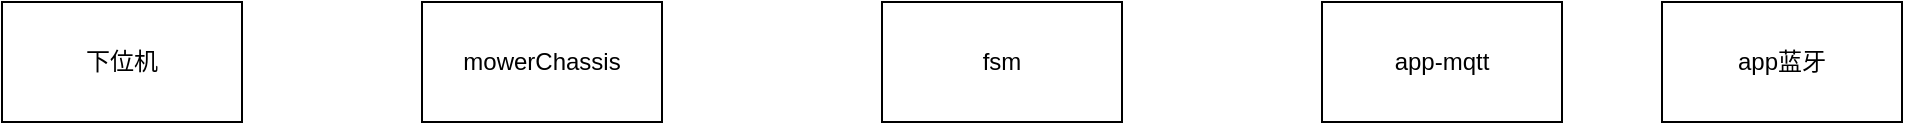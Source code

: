 <mxfile version="21.7.5" type="github">
  <diagram name="第 1 页" id="oCYpRtvaUHR6xO9NjpDM">
    <mxGraphModel dx="1136" dy="531" grid="1" gridSize="10" guides="1" tooltips="1" connect="1" arrows="1" fold="1" page="1" pageScale="1" pageWidth="827" pageHeight="1169" math="0" shadow="0">
      <root>
        <mxCell id="0" />
        <mxCell id="1" parent="0" />
        <mxCell id="23vE4xYSwetBQoZ4-E83-1" value="下位机" style="rounded=0;whiteSpace=wrap;html=1;" vertex="1" parent="1">
          <mxGeometry x="60" y="130" width="120" height="60" as="geometry" />
        </mxCell>
        <mxCell id="23vE4xYSwetBQoZ4-E83-2" value="mowerChassis" style="rounded=0;whiteSpace=wrap;html=1;" vertex="1" parent="1">
          <mxGeometry x="270" y="130" width="120" height="60" as="geometry" />
        </mxCell>
        <mxCell id="23vE4xYSwetBQoZ4-E83-3" value="fsm" style="rounded=0;whiteSpace=wrap;html=1;" vertex="1" parent="1">
          <mxGeometry x="500" y="130" width="120" height="60" as="geometry" />
        </mxCell>
        <mxCell id="23vE4xYSwetBQoZ4-E83-4" value="app-mqtt" style="rounded=0;whiteSpace=wrap;html=1;" vertex="1" parent="1">
          <mxGeometry x="720" y="130" width="120" height="60" as="geometry" />
        </mxCell>
        <mxCell id="23vE4xYSwetBQoZ4-E83-5" value="app蓝牙" style="rounded=0;whiteSpace=wrap;html=1;" vertex="1" parent="1">
          <mxGeometry x="890" y="130" width="120" height="60" as="geometry" />
        </mxCell>
      </root>
    </mxGraphModel>
  </diagram>
</mxfile>
